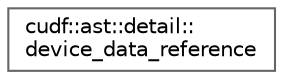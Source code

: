 digraph "类继承关系图"
{
 // LATEX_PDF_SIZE
  bgcolor="transparent";
  edge [fontname=Helvetica,fontsize=10,labelfontname=Helvetica,labelfontsize=10];
  node [fontname=Helvetica,fontsize=10,shape=box,height=0.2,width=0.4];
  rankdir="LR";
  Node0 [id="Node000000",label="cudf::ast::detail::\ldevice_data_reference",height=0.2,width=0.4,color="grey40", fillcolor="white", style="filled",URL="$structcudf_1_1ast_1_1detail_1_1device__data__reference.html",tooltip="A device data reference describes a source of data used by a expression."];
}
